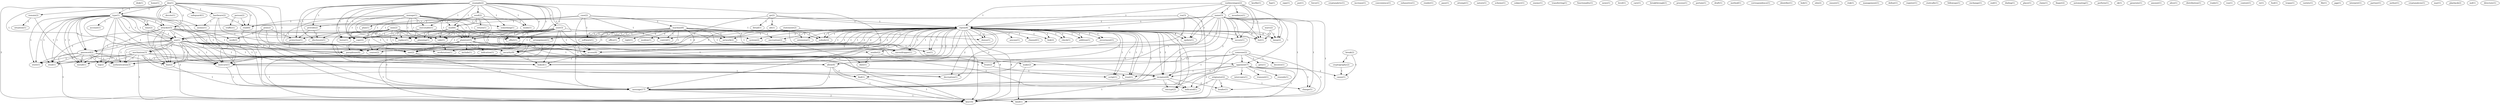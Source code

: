 digraph G {
  disk [ label="disk(1)" ];
  home [ label="home(1)" ];
  manage [ label="manage(1)" ];
  plan [ label="plan(1)" ];
  executable [ label="executable(1)" ];
  something [ label="something(1)" ];
  mail [ label="mail(6)" ];
  horse [ label="horse(1)" ];
  plaintext [ label="plaintext(5)" ];
  arrangement [ label="arrangement(1)" ];
  planning [ label="planning(1)" ];
  copy [ label="copy(2)" ];
  take [ label="take(1)" ];
  replace [ label="replace(1)" ];
  security [ label="security(9)" ];
  effort [ label="effort(1)" ];
  keyfile [ label="keyfile(1)" ];
  example [ label="example(2)" ];
  send [ label="send(2)" ];
  mode [ label="mode(1)" ];
  provide [ label="provide(2)" ];
  user [ label="user(3)" ];
  disclosure [ label="disclosure(1)" ];
  protection [ label="protection(1)" ];
  message [ label="message(17)" ];
  faq [ label="faq(1)" ];
  sign [ label="sign(1)" ];
  put [ label="put(1)" ];
  force [ label="force(1)" ];
  cryptanalytic [ label="cryptanalytic(1)" ];
  increase [ label="increase(1)" ];
  des [ label="des(1)" ];
  devote [ label="devote(1)" ];
  type [ label="type(1)" ];
  hardware [ label="hardware(2)" ];
  read [ label="read(4)" ];
  safeguard [ label="safeguard(1)" ];
  one [ label="one(2)" ];
  money [ label="money(1)" ];
  type [ label="type(1)" ];
  attacker [ label="attacker(5)" ];
  remain [ label="remain(2)" ];
  passphrase [ label="passphrase(4)" ];
  work [ label="work(2)" ];
  allow [ label="allow(6)" ];
  key [ label="key(16)" ];
  someone [ label="someone(2)" ];
  gets [ label="gets(1)" ];
  deceive [ label="deceive(1)" ];
  opponent [ label="opponent(7)" ];
  recipient [ label="recipient(8)" ];
  make [ label="make(2)" ];
  kind [ label="kind(1)" ];
  person [ label="person(2)" ];
  traffic [ label="traffic(1)" ];
  convenience [ label="convenience(1)" ];
  case [ label="case(2)" ];
  machine [ label="machine(6)" ];
  software [ label="software(1)" ];
  control [ label="control(1)" ];
  access [ label="access(4)" ];
  nobody [ label="nobody(2)" ];
  exhaustive [ label="exhaustive(1)" ];
  render [ label="render(1)" ];
  pass [ label="pass(1)" ];
  attempt [ label="attempt(1)" ];
  nature [ label="nature(1)" ];
  scheme [ label="scheme(1)" ];
  subject [ label="subject(1)" ];
  right [ label="right(1)" ];
  modem [ label="modem(1)" ];
  extension [ label="extension(1)" ];
  network [ label="network(2)" ];
  encryption [ label="encryption(2)" ];
  front [ label="front(2)" ];
  eavesdropper [ label="eavesdropper(1)" ];
  office [ label="office(1)" ];
  see [ label="see(1)" ];
  enemy [ label="enemy(1)" ];
  transferring [ label="transferring(1)" ];
  functionality [ label="functionality(1)" ];
  news [ label="news(1)" ];
  level [ label="level(1)" ];
  care [ label="care(1)" ];
  breakthrough [ label="breakthrough(1)" ];
  process [ label="process(1)" ];
  go [ label="go(2)" ];
  ripem [ label="ripem(2)" ];
  detail [ label="detail(1)" ];
  ripem [ label="ripem(8)" ];
  alt [ label="alt(1)" ];
  return [ label="return(1)" ];
  pertain [ label="pertain(1)" ];
  draft [ label="draft(1)" ];
  method [ label="method(1)" ];
  correspondence [ label="correspondence(1)" ];
  identifier [ label="identifier(1)" ];
  bob [ label="bob(1)" ];
  account [ label="account(1)" ];
  use [ label="use(2)" ];
  time [ label="time(2)" ];
  use [ label="use(1)" ];
  password [ label="password(2)" ];
  install [ label="install(1)" ];
  log [ label="log(2)" ];
  insecure [ label="insecure(1)" ];
  line [ label="line(2)" ];
  store [ label="store(1)" ];
  steal [ label="steal(1)" ];
  edu [ label="edu(2)" ];
  ensure [ label="ensure(1)" ];
  risk [ label="risk(1)" ];
  management [ label="management(1)" ];
  defeat [ label="defeat(1)" ];
  register [ label="register(1)" ];
  rsa [ label="rsa(3)" ];
  find [ label="find(1)" ];
  statically [ label="statically(1)" ];
  vanheyningen [ label="vanheyningen(2)" ];
  name [ label="name(3)" ];
  secure [ label="secure(1)" ];
  update [ label="update(1)" ];
  mvanheyn [ label="mvanheyn(1)" ];
  list [ label="list(1)" ];
  keep [ label="keep(2)" ];
  followups [ label="followups(1)" ];
  exchange [ label="exchange(1)" ];
  end [ label="end(1)" ];
  dialing [ label="dialing(1)" ];
  place [ label="place(1)" ];
  claim [ label="claim(1)" ];
  unix [ label="unix(2)" ];
  workstation [ label="workstation(1)" ];
  course [ label="course(2)" ];
  linked [ label="linked(1)" ];
  finger [ label="finger(2)" ];
  automating [ label="automating(1)" ];
  perform [ label="perform(1)" ];
  ok [ label="ok(1)" ];
  statement [ label="statement(2)" ];
  doesn [ label="doesn(1)" ];
  mechanism [ label="mechanism(3)" ];
  authentication [ label="authentication(3)" ];
  sender [ label="sender(2)" ];
  indicated [ label="indicated(1)" ];
  change [ label="change(1)" ];
  header [ label="header(1)" ];
  indication [ label="indication(1)" ];
  date [ label="date(1)" ];
  include [ label="include(1)" ];
  generate [ label="generate(1)" ];
  break [ label="break(2)" ];
  cryptography [ label="cryptography(2)" ];
  cause [ label="cause(1)" ];
  amount [ label="amount(1)" ];
  system [ label="system(2)" ];
  decryption [ label="decryption(1)" ];
  alice [ label="alice(1)" ];
  distribution [ label="distribution(1)" ];
  trade [ label="trade(1)" ];
  anyone [ label="anyone(1)" ];
  channel [ label="channel(1)" ];
  link [ label="link(2)" ];
  check [ label="check(1)" ];
  addition [ label="addition(1)" ];
  encrypt [ label="encrypt(2)" ];
  investment [ label="investment(1)" ];
  script [ label="script(1)" ];
  trust [ label="trust(1)" ];
  run [ label="run(1)" ];
  context [ label="context(1)" ];
  re [ label="re(1)" ];
  fool [ label="fool(1)" ];
  trojan [ label="trojan(1)" ];
  variety [ label="variety(1)" ];
  file [ label="file(1)" ];
  situation [ label="situation(1)" ];
  intercepts [ label="intercepts(1)" ];
  transmit [ label="transmit(1)" ];
  resends [ label="resends(1)" ];
  pgp [ label="pgp(1)" ];
  pem [ label="pem(2)" ];
  interpret [ label="interpret(1)" ];
  partner [ label="partner(1)" ];
  originator [ label="originator(2)" ];
  author [ label="author(1)" ];
  cryptanalysis [ label="cryptanalysis(1)" ];
  marc [ label="marc(2)" ];
  mar [ label="mar(1)" ];
  playback [ label="playback(2)" ];
  md [ label="md(1)" ];
  directory [ label="directory(1)" ];
  manage -> plan [ label="1" ];
  manage -> executable [ label="1" ];
  manage -> something [ label="1" ];
  manage -> mail [ label="1" ];
  manage -> horse [ label="1" ];
  manage -> plaintext [ label="1" ];
  manage -> arrangement [ label="1" ];
  manage -> planning [ label="1" ];
  manage -> copy [ label="1" ];
  manage -> take [ label="1" ];
  manage -> replace [ label="1" ];
  manage -> security [ label="1" ];
  manage -> effort [ label="1" ];
  example -> executable [ label="1" ];
  example -> something [ label="1" ];
  example -> send [ label="1" ];
  example -> mail [ label="1" ];
  example -> mode [ label="1" ];
  example -> provide [ label="1" ];
  example -> horse [ label="1" ];
  example -> plaintext [ label="1" ];
  example -> user [ label="1" ];
  example -> planning [ label="1" ];
  example -> copy [ label="1" ];
  example -> disclosure [ label="1" ];
  example -> take [ label="1" ];
  example -> replace [ label="1" ];
  example -> protection [ label="1" ];
  example -> effort [ label="1" ];
  example -> message [ label="1" ];
  des -> devote [ label="1" ];
  des -> type [ label="1" ];
  des -> hardware [ label="1" ];
  des -> read [ label="3" ];
  des -> safeguard [ label="1" ];
  des -> one [ label="1" ];
  des -> money [ label="1" ];
  des -> type [ label="1" ];
  des -> attacker [ label="2" ];
  des -> remain [ label="1" ];
  des -> passphrase [ label="1" ];
  des -> work [ label="1" ];
  des -> allow [ label="2" ];
  des -> message [ label="4" ];
  des -> key [ label="3" ];
  someone -> gets [ label="1" ];
  someone -> deceive [ label="1" ];
  someone -> opponent [ label="1" ];
  someone -> recipient [ label="1" ];
  someone -> make [ label="1" ];
  someone -> allow [ label="1" ];
  someone -> message [ label="1" ];
  someone -> kind [ label="1" ];
  person -> traffic [ label="1" ];
  person -> read [ label="1" ];
  case -> machine [ label="1" ];
  case -> mail [ label="1" ];
  case -> read [ label="1" ];
  case -> software [ label="1" ];
  case -> control [ label="1" ];
  case -> access [ label="1" ];
  case -> nobody [ label="1" ];
  executable -> horse [ label="1" ];
  executable -> plaintext [ label="1" ];
  executable -> copy [ label="1" ];
  machine -> right [ label="1" ];
  machine -> modem [ label="1" ];
  machine -> plaintext [ label="1" ];
  machine -> one [ label="1" ];
  machine -> software [ label="1" ];
  machine -> extension [ label="1" ];
  machine -> network [ label="1" ];
  machine -> control [ label="1" ];
  machine -> encryption [ label="1" ];
  machine -> front [ label="1" ];
  machine -> passphrase [ label="1" ];
  machine -> eavesdropper [ label="1" ];
  machine -> access [ label="2" ];
  machine -> nobody [ label="2" ];
  machine -> office [ label="1" ];
  machine -> see [ label="1" ];
  go -> ripem [ label="1" ];
  go -> detail [ label="1" ];
  go -> ripem [ label="1" ];
  go -> alt [ label="1" ];
  go -> security [ label="1" ];
  send -> mail [ label="2" ];
  send -> return [ label="2" ];
  send -> mode [ label="1" ];
  send -> provide [ label="1" ];
  send -> disclosure [ label="1" ];
  send -> recipient [ label="2" ];
  send -> protection [ label="1" ];
  mail -> horse [ label="1" ];
  mail -> plaintext [ label="1" ];
  mail -> planning [ label="1" ];
  mail -> copy [ label="1" ];
  mail -> take [ label="1" ];
  mail -> replace [ label="1" ];
  mail -> effort [ label="1" ];
  type -> account [ label="1" ];
  type -> use [ label="1" ];
  type -> time [ label="1" ];
  type -> attacker [ label="1" ];
  type -> use [ label="1" ];
  type -> password [ label="1" ];
  type -> install [ label="1" ];
  type -> log [ label="1" ];
  type -> insecure [ label="1" ];
  type -> line [ label="1" ];
  type -> store [ label="1" ];
  type -> steal [ label="1" ];
  rsa -> read [ label="1" ];
  rsa -> attacker [ label="1" ];
  rsa -> allow [ label="2" ];
  rsa -> find [ label="1" ];
  rsa -> key [ label="2" ];
  vanheyningen -> name [ label="1" ];
  vanheyningen -> ripem [ label="1" ];
  vanheyningen -> secure [ label="1" ];
  vanheyningen -> ripem [ label="1" ];
  vanheyningen -> update [ label="1" ];
  vanheyningen -> mvanheyn [ label="1" ];
  vanheyningen -> list [ label="1" ];
  vanheyningen -> keep [ label="1" ];
  provide -> disclosure [ label="1" ];
  provide -> protection [ label="1" ];
  unix -> use [ label="1" ];
  unix -> plaintext [ label="1" ];
  unix -> workstation [ label="1" ];
  unix -> planning [ label="1" ];
  unix -> copy [ label="1" ];
  unix -> use [ label="1" ];
  unix -> take [ label="1" ];
  unix -> replace [ label="1" ];
  unix -> course [ label="1" ];
  unix -> security [ label="1" ];
  unix -> access [ label="1" ];
  unix -> effort [ label="1" ];
  unix -> linked [ label="1" ];
  statement -> arrangement [ label="1" ];
  statement -> security [ label="1" ];
  statement -> doesn [ label="1" ];
  statement -> key [ label="1" ];
  use -> one [ label="2" ];
  use -> workstation [ label="1" ];
  use -> password [ label="1" ];
  use -> mechanism [ label="1" ];
  use -> authentication [ label="1" ];
  use -> insecure [ label="1" ];
  use -> course [ label="1" ];
  use -> line [ label="1" ];
  use -> security [ label="1" ];
  use -> access [ label="1" ];
  use -> linked [ label="1" ];
  name -> plaintext [ label="1" ];
  name -> one [ label="1" ];
  name -> ripem [ label="1" ];
  name -> secure [ label="1" ];
  name -> sender [ label="1" ];
  name -> opponent [ label="1" ];
  name -> ripem [ label="1" ];
  name -> recipient [ label="2" ];
  name -> indicated [ label="1" ];
  name -> change [ label="1" ];
  name -> update [ label="1" ];
  name -> message [ label="2" ];
  name -> list [ label="1" ];
  name -> keep [ label="1" ];
  name -> header [ label="1" ];
  name -> key [ label="1" ];
  hardware -> read [ label="1" ];
  hardware -> one [ label="1" ];
  hardware -> money [ label="1" ];
  hardware -> message [ label="1" ];
  plaintext -> one [ label="1" ];
  plaintext -> indication [ label="1" ];
  plaintext -> sender [ label="1" ];
  plaintext -> date [ label="1" ];
  plaintext -> recipient [ label="1" ];
  plaintext -> make [ label="1" ];
  plaintext -> passphrase [ label="1" ];
  plaintext -> include [ label="1" ];
  plaintext -> message [ label="3" ];
  break -> cryptography [ label="1" ];
  break -> cause [ label="1" ];
  user -> workstation [ label="1" ];
  user -> planning [ label="1" ];
  user -> copy [ label="1" ];
  user -> take [ label="1" ];
  user -> replace [ label="1" ];
  user -> system [ label="1" ];
  user -> insecure [ label="1" ];
  user -> decryption [ label="1" ];
  user -> course [ label="1" ];
  user -> line [ label="1" ];
  user -> security [ label="1" ];
  user -> access [ label="1" ];
  user -> effort [ label="1" ];
  user -> message [ label="1" ];
  user -> linked [ label="1" ];
  read -> message [ label="2" ];
  one -> front [ label="1" ];
  one -> message [ label="1" ];
  ripem -> workstation [ label="1" ];
  ripem -> secure [ label="5" ];
  ripem -> planning [ label="1" ];
  ripem -> extension [ label="1" ];
  ripem -> anyone [ label="1" ];
  ripem -> network [ label="1" ];
  ripem -> control [ label="1" ];
  ripem -> copy [ label="1" ];
  ripem -> encryption [ label="2" ];
  ripem -> use [ label="1" ];
  ripem -> front [ label="2" ];
  ripem -> take [ label="1" ];
  ripem -> channel [ label="1" ];
  ripem -> replace [ label="1" ];
  ripem -> system [ label="2" ];
  ripem -> link [ label="1" ];
  ripem -> check [ label="1" ];
  ripem -> addition [ label="1" ];
  ripem -> recipient [ label="1" ];
  ripem -> authentication [ label="1" ];
  ripem -> encrypt [ label="1" ];
  ripem -> insecure [ label="2" ];
  ripem -> update [ label="4" ];
  ripem -> decryption [ label="2" ];
  ripem -> course [ label="1" ];
  ripem -> passphrase [ label="1" ];
  ripem -> investment [ label="1" ];
  ripem -> script [ label="1" ];
  ripem -> line [ label="2" ];
  ripem -> eavesdropper [ label="1" ];
  ripem -> security [ label="2" ];
  ripem -> doesn [ label="1" ];
  ripem -> access [ label="2" ];
  ripem -> effort [ label="1" ];
  ripem -> message [ label="3" ];
  ripem -> trust [ label="1" ];
  ripem -> nobody [ label="1" ];
  ripem -> list [ label="4" ];
  ripem -> linked [ label="1" ];
  ripem -> see [ label="1" ];
  ripem -> keep [ label="6" ];
  ripem -> key [ label="4" ];
  type -> time [ label="1" ];
  type -> attacker [ label="1" ];
  type -> use [ label="1" ];
  type -> password [ label="1" ];
  type -> install [ label="1" ];
  type -> log [ label="1" ];
  type -> insecure [ label="1" ];
  type -> line [ label="1" ];
  type -> store [ label="1" ];
  type -> steal [ label="1" ];
  time -> use [ label="1" ];
  time -> insecure [ label="1" ];
  time -> line [ label="1" ];
  sender -> date [ label="1" ];
  sender -> indicated [ label="1" ];
  attacker -> network [ label="1" ];
  attacker -> copy [ label="1" ];
  attacker -> use [ label="1" ];
  attacker -> install [ label="1" ];
  attacker -> insecure [ label="1" ];
  attacker -> passphrase [ label="1" ];
  attacker -> line [ label="1" ];
  attacker -> steal [ label="1" ];
  attacker -> message [ label="1" ];
  attacker -> find [ label="1" ];
  attacker -> key [ label="2" ];
  network -> eavesdropper [ label="1" ];
  network -> see [ label="1" ];
  copy -> passphrase [ label="1" ];
  cryptography -> cause [ label="1" ];
  encryption -> key [ label="1" ];
  use -> password [ label="1" ];
  use -> mechanism [ label="1" ];
  use -> authentication [ label="1" ];
  use -> insecure [ label="1" ];
  use -> course [ label="1" ];
  use -> line [ label="1" ];
  use -> security [ label="1" ];
  use -> access [ label="1" ];
  use -> linked [ label="1" ];
  password -> install [ label="1" ];
  password -> authentication [ label="1" ];
  password -> log [ label="1" ];
  password -> insecure [ label="1" ];
  password -> line [ label="1" ];
  password -> store [ label="1" ];
  password -> steal [ label="1" ];
  password -> key [ label="1" ];
  mechanism -> install [ label="1" ];
  mechanism -> opponent [ label="1" ];
  mechanism -> authentication [ label="1" ];
  mechanism -> log [ label="1" ];
  mechanism -> insecure [ label="1" ];
  mechanism -> line [ label="1" ];
  mechanism -> store [ label="1" ];
  mechanism -> steal [ label="1" ];
  mechanism -> trust [ label="1" ];
  mechanism -> key [ label="1" ];
  front -> script [ label="1" ];
  remain -> situation [ label="1" ];
  remain -> authentication [ label="1" ];
  opponent -> intercepts [ label="1" ];
  opponent -> transmit [ label="1" ];
  opponent -> recipient [ label="3" ];
  opponent -> change [ label="1" ];
  opponent -> cause [ label="2" ];
  opponent -> resends [ label="1" ];
  opponent -> message [ label="3" ];
  opponent -> trust [ label="1" ];
  opponent -> key [ label="1" ];
  pem -> protection [ label="1" ];
  pem -> work [ label="1" ];
  pem -> allow [ label="1" ];
  pem -> message [ label="1" ];
  ripem -> link [ label="1" ];
  ripem -> check [ label="1" ];
  ripem -> addition [ label="1" ];
  ripem -> recipient [ label="1" ];
  ripem -> authentication [ label="1" ];
  ripem -> encrypt [ label="1" ];
  ripem -> insecure [ label="2" ];
  ripem -> update [ label="4" ];
  ripem -> decryption [ label="2" ];
  ripem -> course [ label="1" ];
  ripem -> passphrase [ label="1" ];
  ripem -> investment [ label="1" ];
  ripem -> script [ label="1" ];
  ripem -> line [ label="2" ];
  ripem -> eavesdropper [ label="1" ];
  ripem -> security [ label="2" ];
  ripem -> doesn [ label="1" ];
  ripem -> access [ label="2" ];
  ripem -> effort [ label="1" ];
  ripem -> message [ label="3" ];
  ripem -> trust [ label="1" ];
  ripem -> nobody [ label="1" ];
  ripem -> list [ label="4" ];
  ripem -> linked [ label="1" ];
  ripem -> see [ label="1" ];
  ripem -> keep [ label="6" ];
  ripem -> key [ label="4" ];
  recipient -> indicated [ label="2" ];
  recipient -> encrypt [ label="1" ];
  recipient -> message [ label="3" ];
  recipient -> header [ label="2" ];
  recipient -> key [ label="1" ];
  originator -> indicated [ label="1" ];
  originator -> change [ label="1" ];
  originator -> header [ label="1" ];
  originator -> key [ label="1" ];
  insecure -> decryption [ label="1" ];
  insecure -> message [ label="1" ];
  make -> kind [ label="1" ];
  passphrase -> key [ label="1" ];
  line -> message [ label="1" ];
  allow -> message [ label="1" ];
  allow -> find [ label="1" ];
  allow -> key [ label="1" ];
  marc -> list [ label="1" ];
  marc -> keep [ label="1" ];
  security -> store [ label="1" ];
  security -> steal [ label="1" ];
  security -> linked [ label="1" ];
  security -> key [ label="1" ];
  access -> linked [ label="2" ];
  message -> kind [ label="1" ];
  message -> key [ label="2" ];
  find -> key [ label="1" ];
}

